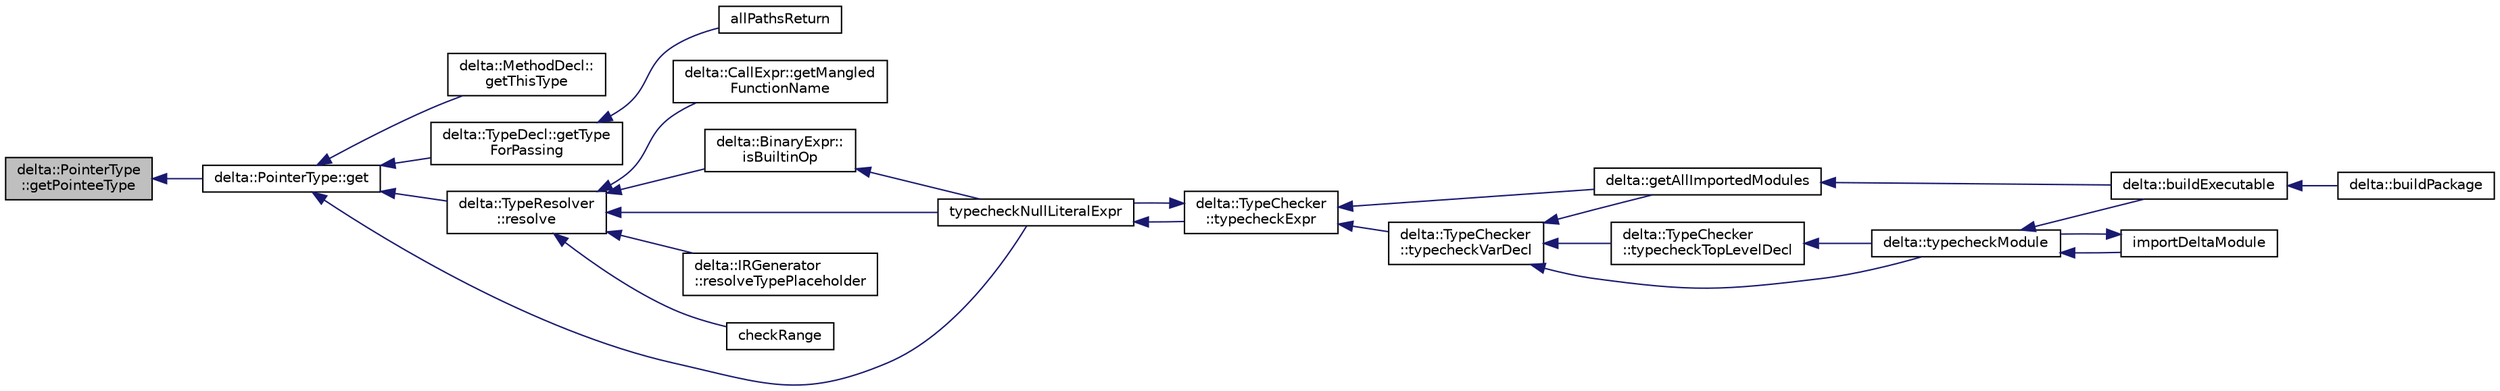 digraph "delta::PointerType::getPointeeType"
{
  edge [fontname="Helvetica",fontsize="10",labelfontname="Helvetica",labelfontsize="10"];
  node [fontname="Helvetica",fontsize="10",shape=record];
  rankdir="LR";
  Node19 [label="delta::PointerType\l::getPointeeType",height=0.2,width=0.4,color="black", fillcolor="grey75", style="filled", fontcolor="black"];
  Node19 -> Node20 [dir="back",color="midnightblue",fontsize="10",style="solid",fontname="Helvetica"];
  Node20 [label="delta::PointerType::get",height=0.2,width=0.4,color="black", fillcolor="white", style="filled",URL="$classdelta_1_1_pointer_type.html#af00b91e81ccfabeb40e705d364a78e7a"];
  Node20 -> Node21 [dir="back",color="midnightblue",fontsize="10",style="solid",fontname="Helvetica"];
  Node21 [label="delta::MethodDecl::\lgetThisType",height=0.2,width=0.4,color="black", fillcolor="white", style="filled",URL="$classdelta_1_1_method_decl.html#a04c1d4b68af30390790a9823e3fdb1db"];
  Node20 -> Node22 [dir="back",color="midnightblue",fontsize="10",style="solid",fontname="Helvetica"];
  Node22 [label="delta::TypeDecl::getType\lForPassing",height=0.2,width=0.4,color="black", fillcolor="white", style="filled",URL="$classdelta_1_1_type_decl.html#a50f8d3bf2bf55734b26036ee41b3679e",tooltip="&#39;T&&#39; if this is class, or plain &#39;T&#39; otherwise. "];
  Node22 -> Node23 [dir="back",color="midnightblue",fontsize="10",style="solid",fontname="Helvetica"];
  Node23 [label="allPathsReturn",height=0.2,width=0.4,color="black", fillcolor="white", style="filled",URL="$typecheck_8cpp.html#acd61f00ed38f65b865c4033b48457760"];
  Node20 -> Node24 [dir="back",color="midnightblue",fontsize="10",style="solid",fontname="Helvetica"];
  Node24 [label="delta::TypeResolver\l::resolve",height=0.2,width=0.4,color="black", fillcolor="white", style="filled",URL="$classdelta_1_1_type_resolver.html#ab333afdac9296c5d62fe58a0b229bba8"];
  Node24 -> Node25 [dir="back",color="midnightblue",fontsize="10",style="solid",fontname="Helvetica"];
  Node25 [label="delta::CallExpr::getMangled\lFunctionName",height=0.2,width=0.4,color="black", fillcolor="white", style="filled",URL="$classdelta_1_1_call_expr.html#a4f89c212b096e2361710a42ba35e3b77"];
  Node24 -> Node26 [dir="back",color="midnightblue",fontsize="10",style="solid",fontname="Helvetica"];
  Node26 [label="delta::BinaryExpr::\lisBuiltinOp",height=0.2,width=0.4,color="black", fillcolor="white", style="filled",URL="$classdelta_1_1_binary_expr.html#a9cf6768d73ac71605d31879590d565f5"];
  Node26 -> Node27 [dir="back",color="midnightblue",fontsize="10",style="solid",fontname="Helvetica"];
  Node27 [label="typecheckNullLiteralExpr",height=0.2,width=0.4,color="black", fillcolor="white", style="filled",URL="$typecheck-expr_8cpp.html#a604c48557fc70deb374eef16c7673846"];
  Node27 -> Node28 [dir="back",color="midnightblue",fontsize="10",style="solid",fontname="Helvetica"];
  Node28 [label="delta::TypeChecker\l::typecheckExpr",height=0.2,width=0.4,color="black", fillcolor="white", style="filled",URL="$classdelta_1_1_type_checker.html#ab19a9a7679086f4e999cce03e35922fc"];
  Node28 -> Node27 [dir="back",color="midnightblue",fontsize="10",style="solid",fontname="Helvetica"];
  Node28 -> Node29 [dir="back",color="midnightblue",fontsize="10",style="solid",fontname="Helvetica"];
  Node29 [label="delta::getAllImportedModules",height=0.2,width=0.4,color="black", fillcolor="white", style="filled",URL="$namespacedelta.html#a949f83e8840a11b90a369f9b2278ba0a"];
  Node29 -> Node30 [dir="back",color="midnightblue",fontsize="10",style="solid",fontname="Helvetica"];
  Node30 [label="delta::buildExecutable",height=0.2,width=0.4,color="black", fillcolor="white", style="filled",URL="$namespacedelta.html#aea63e33d3ee2ff18ad7c1fefd8bbeca2"];
  Node30 -> Node31 [dir="back",color="midnightblue",fontsize="10",style="solid",fontname="Helvetica"];
  Node31 [label="delta::buildPackage",height=0.2,width=0.4,color="black", fillcolor="white", style="filled",URL="$namespacedelta.html#a608f3203f47e224f518306b184b5cf60"];
  Node28 -> Node32 [dir="back",color="midnightblue",fontsize="10",style="solid",fontname="Helvetica"];
  Node32 [label="delta::TypeChecker\l::typecheckVarDecl",height=0.2,width=0.4,color="black", fillcolor="white", style="filled",URL="$classdelta_1_1_type_checker.html#a5ac25011668c8781d97542e49d7f8868"];
  Node32 -> Node29 [dir="back",color="midnightblue",fontsize="10",style="solid",fontname="Helvetica"];
  Node32 -> Node33 [dir="back",color="midnightblue",fontsize="10",style="solid",fontname="Helvetica"];
  Node33 [label="delta::TypeChecker\l::typecheckTopLevelDecl",height=0.2,width=0.4,color="black", fillcolor="white", style="filled",URL="$classdelta_1_1_type_checker.html#a6f183b3656e0dc9a1882e9145ef5e5ea"];
  Node33 -> Node34 [dir="back",color="midnightblue",fontsize="10",style="solid",fontname="Helvetica"];
  Node34 [label="delta::typecheckModule",height=0.2,width=0.4,color="black", fillcolor="white", style="filled",URL="$namespacedelta.html#a640468ebe486aee02501f76f96781f90"];
  Node34 -> Node30 [dir="back",color="midnightblue",fontsize="10",style="solid",fontname="Helvetica"];
  Node34 -> Node35 [dir="back",color="midnightblue",fontsize="10",style="solid",fontname="Helvetica"];
  Node35 [label="importDeltaModule",height=0.2,width=0.4,color="black", fillcolor="white", style="filled",URL="$typecheck_8cpp.html#ab417bb720a37330c53ef816b9d61711c"];
  Node35 -> Node34 [dir="back",color="midnightblue",fontsize="10",style="solid",fontname="Helvetica"];
  Node32 -> Node34 [dir="back",color="midnightblue",fontsize="10",style="solid",fontname="Helvetica"];
  Node24 -> Node36 [dir="back",color="midnightblue",fontsize="10",style="solid",fontname="Helvetica"];
  Node36 [label="delta::IRGenerator\l::resolveTypePlaceholder",height=0.2,width=0.4,color="black", fillcolor="white", style="filled",URL="$classdelta_1_1_i_r_generator.html#a3dcb9317d090022c47d62a2df03c46f7"];
  Node24 -> Node27 [dir="back",color="midnightblue",fontsize="10",style="solid",fontname="Helvetica"];
  Node24 -> Node37 [dir="back",color="midnightblue",fontsize="10",style="solid",fontname="Helvetica"];
  Node37 [label="checkRange",height=0.2,width=0.4,color="black", fillcolor="white", style="filled",URL="$typecheck-expr_8cpp.html#a3183a15df856c85d6c74dce7ec280480"];
  Node20 -> Node27 [dir="back",color="midnightblue",fontsize="10",style="solid",fontname="Helvetica"];
}
